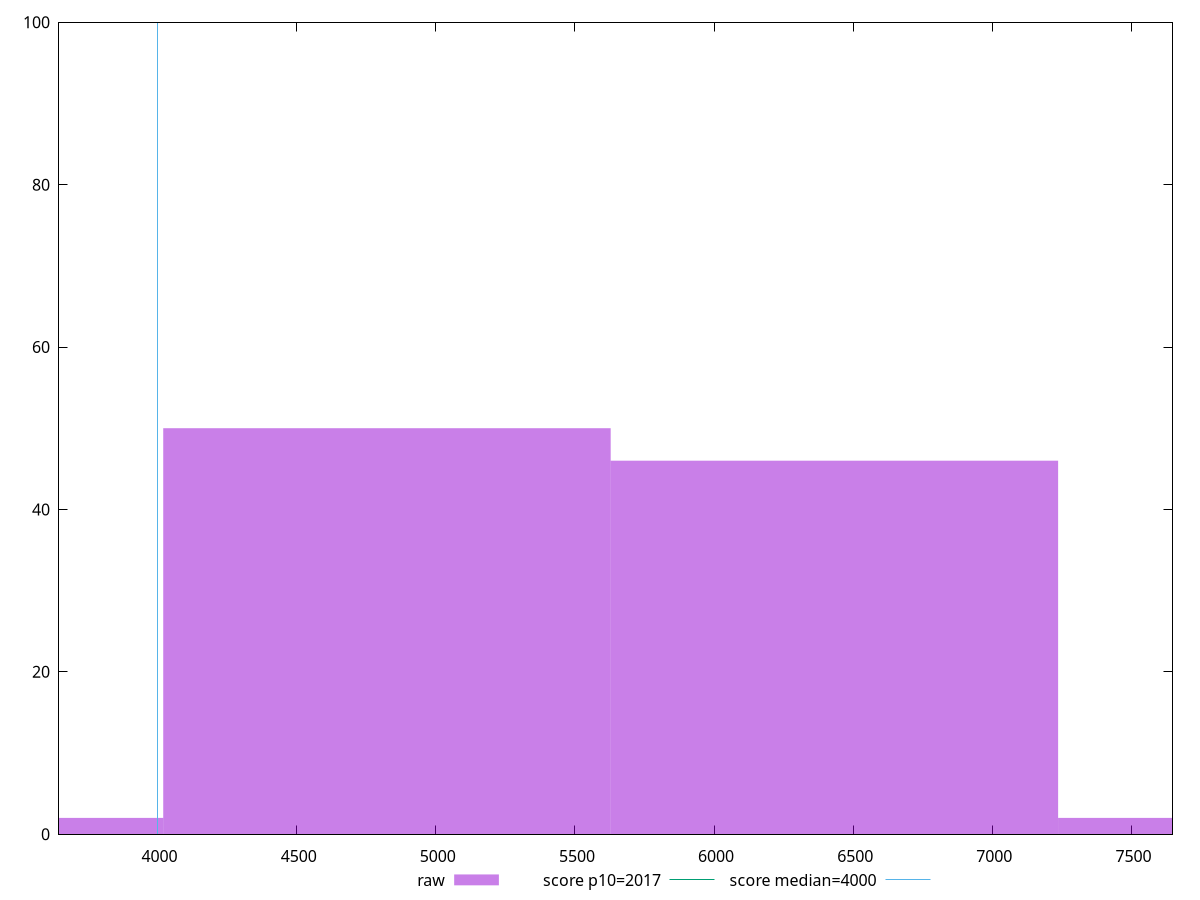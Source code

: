 reset

$raw <<EOF
3216.1872489928755 2
6432.374497985751 46
4824.280873489313 50
8040.468122482189 2
EOF

set key outside below
set boxwidth 1608.0936244964378
set xrange [3645.647999999998:7647.495999999997]
set yrange [0:100]
set trange [0:100]
set style fill transparent solid 0.5 noborder

set parametric
set terminal svg size 640, 490 enhanced background rgb 'white'
set output "report/report_00029_2021-02-24T13-36-40.390Z/mainthread-work-breakdown/samples/astro/raw/histogram.svg"

plot $raw title "raw" with boxes, \
     2017,t title "score p10=2017", \
     4000,t title "score median=4000"

reset
